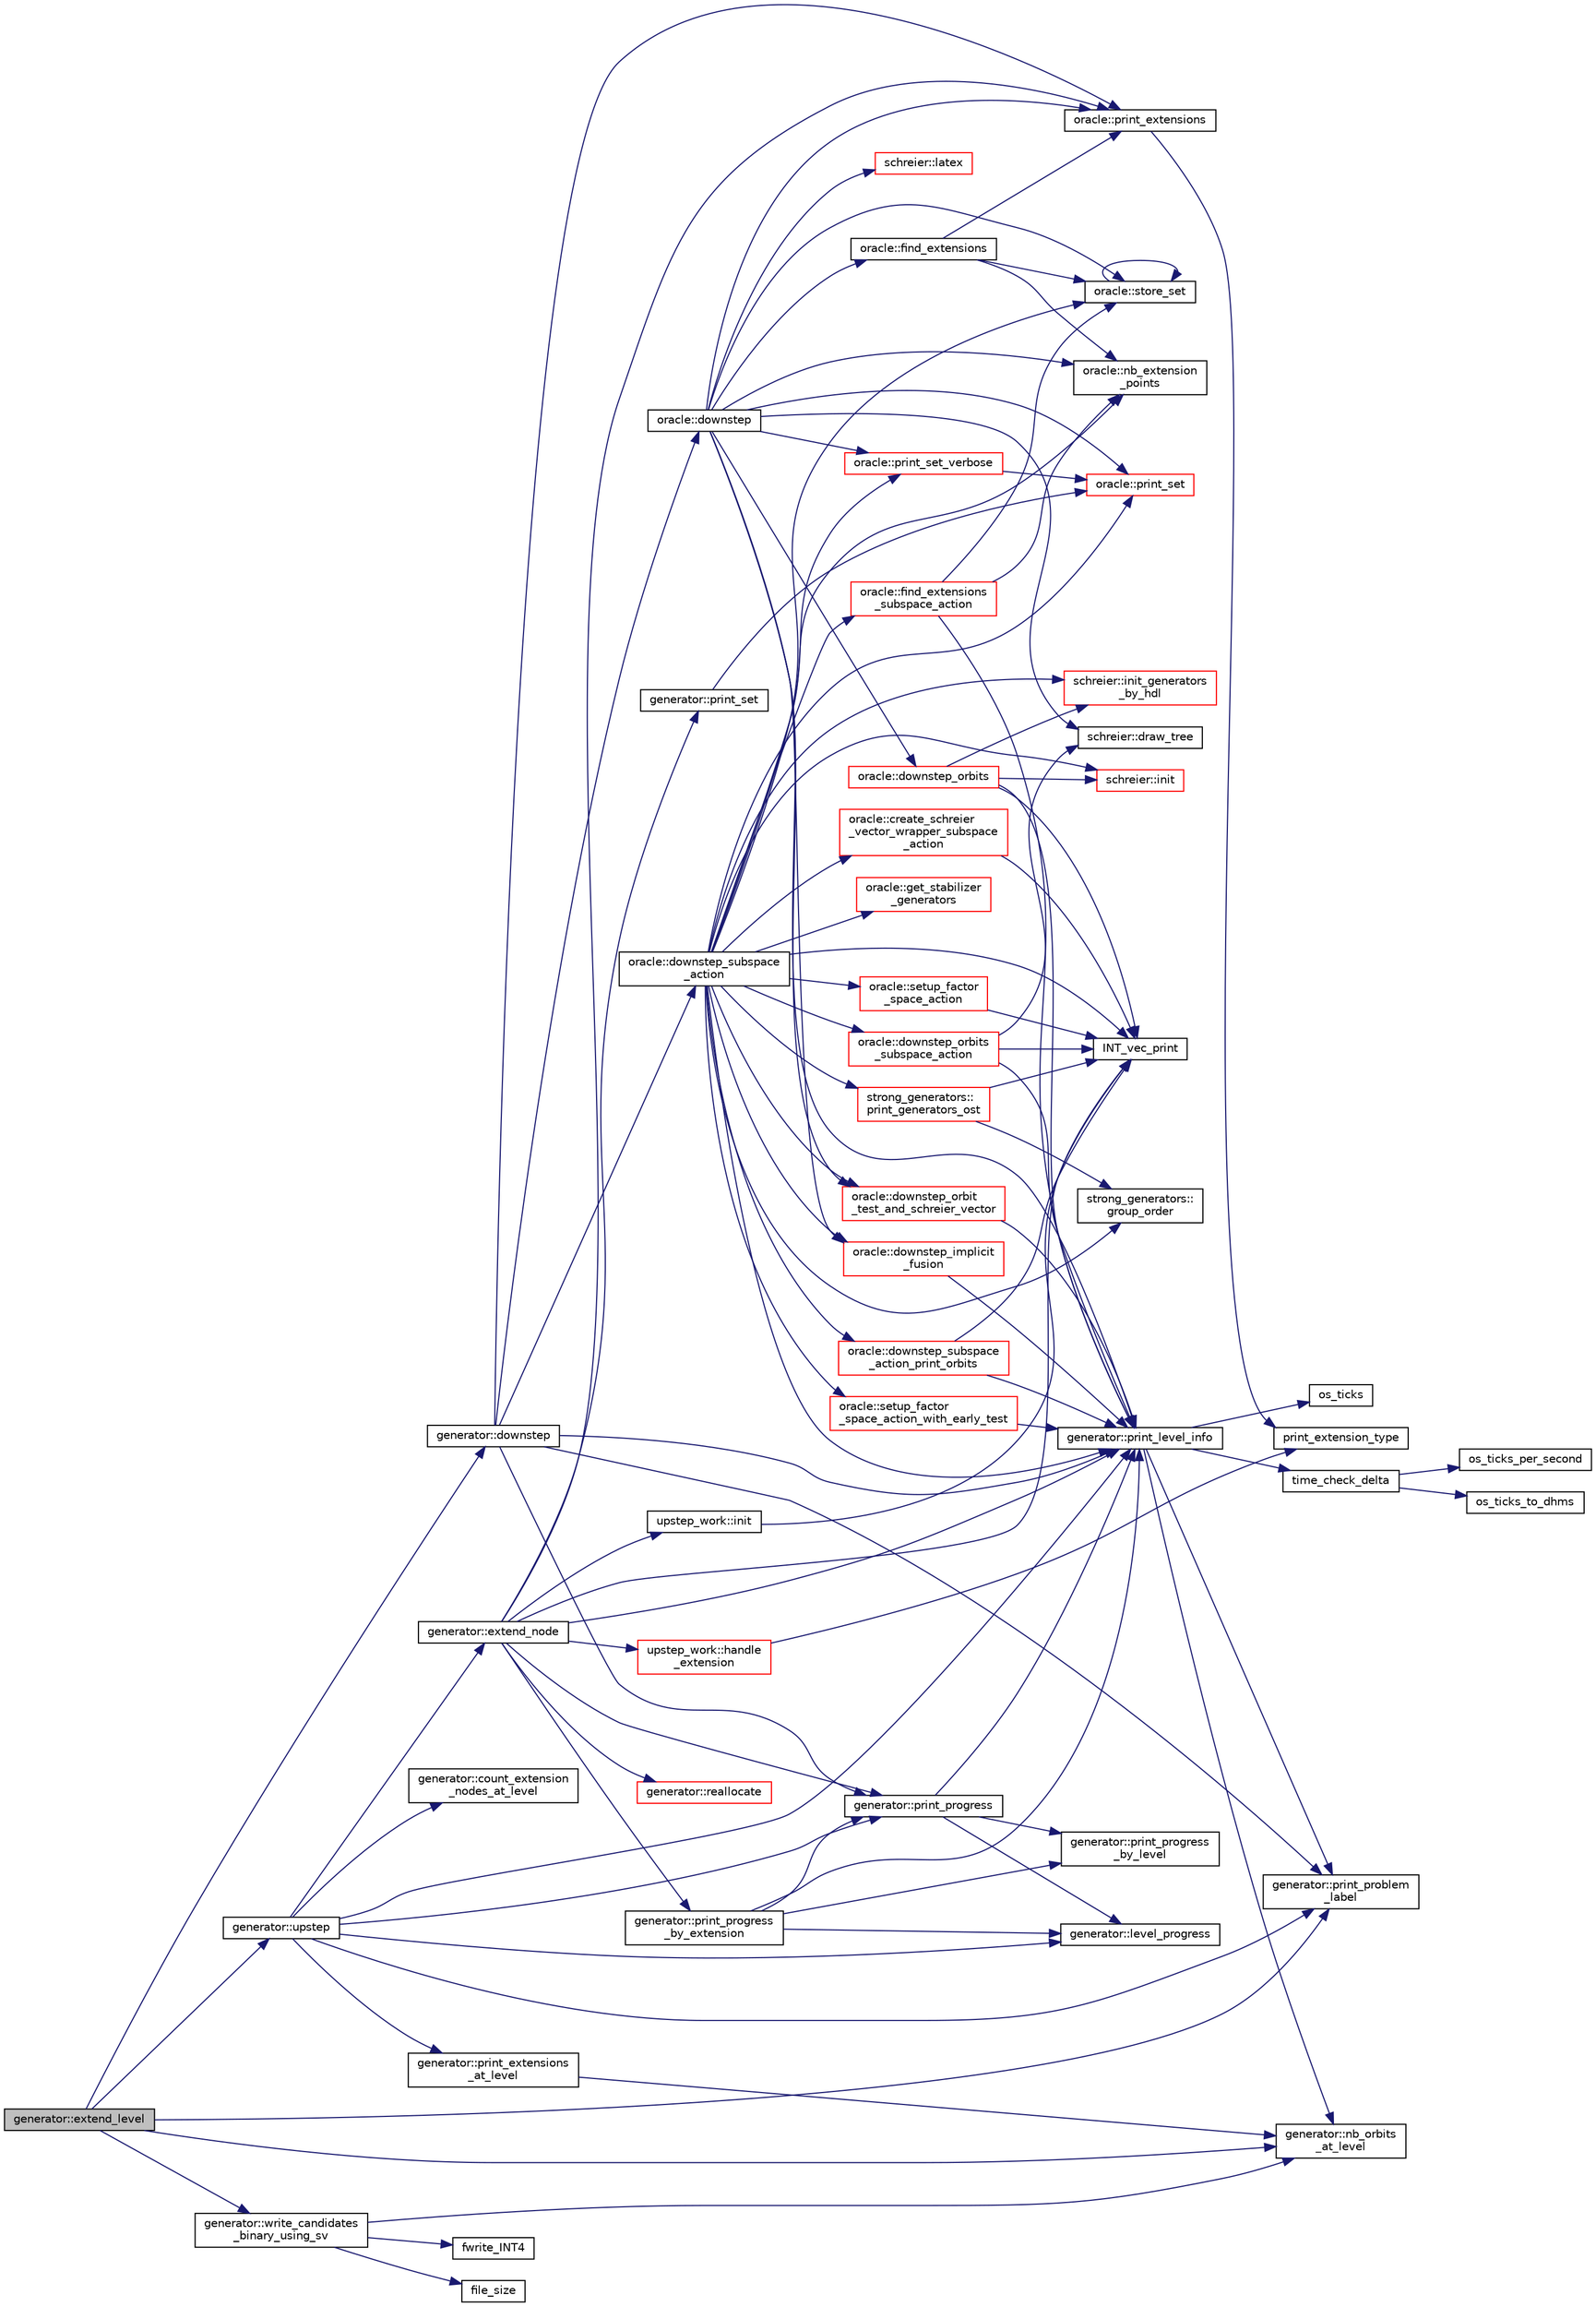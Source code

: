 digraph "generator::extend_level"
{
  edge [fontname="Helvetica",fontsize="10",labelfontname="Helvetica",labelfontsize="10"];
  node [fontname="Helvetica",fontsize="10",shape=record];
  rankdir="LR";
  Node6215 [label="generator::extend_level",height=0.2,width=0.4,color="black", fillcolor="grey75", style="filled", fontcolor="black"];
  Node6215 -> Node6216 [color="midnightblue",fontsize="10",style="solid",fontname="Helvetica"];
  Node6216 [label="generator::print_problem\l_label",height=0.2,width=0.4,color="black", fillcolor="white", style="filled",URL="$d7/d73/classgenerator.html#a06d3c064ba84ebe8db3537e6273f16c3"];
  Node6215 -> Node6217 [color="midnightblue",fontsize="10",style="solid",fontname="Helvetica"];
  Node6217 [label="generator::nb_orbits\l_at_level",height=0.2,width=0.4,color="black", fillcolor="white", style="filled",URL="$d7/d73/classgenerator.html#a020f3d8378448310d044a4a24fadf301"];
  Node6215 -> Node6218 [color="midnightblue",fontsize="10",style="solid",fontname="Helvetica"];
  Node6218 [label="generator::downstep",height=0.2,width=0.4,color="black", fillcolor="white", style="filled",URL="$d7/d73/classgenerator.html#ad90bc284af0b5f5beae960a0bd7a5b43"];
  Node6218 -> Node6216 [color="midnightblue",fontsize="10",style="solid",fontname="Helvetica"];
  Node6218 -> Node6219 [color="midnightblue",fontsize="10",style="solid",fontname="Helvetica"];
  Node6219 [label="generator::print_level_info",height=0.2,width=0.4,color="black", fillcolor="white", style="filled",URL="$d7/d73/classgenerator.html#aeef1b9fe6115b67be42d7cb3206fddd2"];
  Node6219 -> Node6220 [color="midnightblue",fontsize="10",style="solid",fontname="Helvetica"];
  Node6220 [label="os_ticks",height=0.2,width=0.4,color="black", fillcolor="white", style="filled",URL="$d5/db4/io__and__os_8h.html#a3da6d2b09e35d569adb7101dffcb5224"];
  Node6219 -> Node6221 [color="midnightblue",fontsize="10",style="solid",fontname="Helvetica"];
  Node6221 [label="time_check_delta",height=0.2,width=0.4,color="black", fillcolor="white", style="filled",URL="$d9/d60/discreta_8h.html#a89a8565e34c7dcbb97180cd6af7454a1"];
  Node6221 -> Node6222 [color="midnightblue",fontsize="10",style="solid",fontname="Helvetica"];
  Node6222 [label="os_ticks_per_second",height=0.2,width=0.4,color="black", fillcolor="white", style="filled",URL="$d5/db4/io__and__os_8h.html#a1b35e7a094dfde9db39ae352c9c17042"];
  Node6221 -> Node6223 [color="midnightblue",fontsize="10",style="solid",fontname="Helvetica"];
  Node6223 [label="os_ticks_to_dhms",height=0.2,width=0.4,color="black", fillcolor="white", style="filled",URL="$d5/db4/io__and__os_8h.html#a0d715587fd9b8ab4e2bc822a2be313ba"];
  Node6219 -> Node6216 [color="midnightblue",fontsize="10",style="solid",fontname="Helvetica"];
  Node6219 -> Node6217 [color="midnightblue",fontsize="10",style="solid",fontname="Helvetica"];
  Node6218 -> Node6224 [color="midnightblue",fontsize="10",style="solid",fontname="Helvetica"];
  Node6224 [label="oracle::downstep_subspace\l_action",height=0.2,width=0.4,color="black", fillcolor="white", style="filled",URL="$d7/da7/classoracle.html#a26f568b84b1ca2c24f619278ac88c407"];
  Node6224 -> Node6225 [color="midnightblue",fontsize="10",style="solid",fontname="Helvetica"];
  Node6225 [label="oracle::store_set",height=0.2,width=0.4,color="black", fillcolor="white", style="filled",URL="$d7/da7/classoracle.html#abbf5fae543cb81c13c03282968faf9ad"];
  Node6225 -> Node6225 [color="midnightblue",fontsize="10",style="solid",fontname="Helvetica"];
  Node6224 -> Node6219 [color="midnightblue",fontsize="10",style="solid",fontname="Helvetica"];
  Node6224 -> Node6226 [color="midnightblue",fontsize="10",style="solid",fontname="Helvetica"];
  Node6226 [label="oracle::print_set",height=0.2,width=0.4,color="red", fillcolor="white", style="filled",URL="$d7/da7/classoracle.html#ad61bc9aa21c6a21da3845c83450faedc"];
  Node6224 -> Node6241 [color="midnightblue",fontsize="10",style="solid",fontname="Helvetica"];
  Node6241 [label="oracle::print_set_verbose",height=0.2,width=0.4,color="red", fillcolor="white", style="filled",URL="$d7/da7/classoracle.html#ab0456da7b7a451650ca11f21b648a091"];
  Node6241 -> Node6226 [color="midnightblue",fontsize="10",style="solid",fontname="Helvetica"];
  Node6224 -> Node6242 [color="midnightblue",fontsize="10",style="solid",fontname="Helvetica"];
  Node6242 [label="INT_vec_print",height=0.2,width=0.4,color="black", fillcolor="white", style="filled",URL="$df/dbf/sajeeb_8_c.html#a79a5901af0b47dd0d694109543c027fe"];
  Node6224 -> Node6243 [color="midnightblue",fontsize="10",style="solid",fontname="Helvetica"];
  Node6243 [label="oracle::get_stabilizer\l_generators",height=0.2,width=0.4,color="red", fillcolor="white", style="filled",URL="$d7/da7/classoracle.html#a55d6b99a05f74278f7cb0e9d9761da24"];
  Node6224 -> Node6251 [color="midnightblue",fontsize="10",style="solid",fontname="Helvetica"];
  Node6251 [label="strong_generators::\lgroup_order",height=0.2,width=0.4,color="black", fillcolor="white", style="filled",URL="$dc/d09/classstrong__generators.html#a91f453c2bfd6502b96f4b4eed16beb20"];
  Node6224 -> Node6252 [color="midnightblue",fontsize="10",style="solid",fontname="Helvetica"];
  Node6252 [label="strong_generators::\lprint_generators_ost",height=0.2,width=0.4,color="red", fillcolor="white", style="filled",URL="$dc/d09/classstrong__generators.html#a7d93ea4f786018272e813207f3c124b4"];
  Node6252 -> Node6251 [color="midnightblue",fontsize="10",style="solid",fontname="Helvetica"];
  Node6252 -> Node6242 [color="midnightblue",fontsize="10",style="solid",fontname="Helvetica"];
  Node6224 -> Node6254 [color="midnightblue",fontsize="10",style="solid",fontname="Helvetica"];
  Node6254 [label="oracle::setup_factor\l_space_action_with_early_test",height=0.2,width=0.4,color="red", fillcolor="white", style="filled",URL="$d7/da7/classoracle.html#a7c26a85886666829e9727df91d2f01ad"];
  Node6254 -> Node6219 [color="midnightblue",fontsize="10",style="solid",fontname="Helvetica"];
  Node6224 -> Node6733 [color="midnightblue",fontsize="10",style="solid",fontname="Helvetica"];
  Node6733 [label="oracle::setup_factor\l_space_action",height=0.2,width=0.4,color="red", fillcolor="white", style="filled",URL="$d7/da7/classoracle.html#a181e076f112ba1f32f5fb4e8abebdb18"];
  Node6733 -> Node6242 [color="midnightblue",fontsize="10",style="solid",fontname="Helvetica"];
  Node6224 -> Node6735 [color="midnightblue",fontsize="10",style="solid",fontname="Helvetica"];
  Node6735 [label="schreier::init",height=0.2,width=0.4,color="red", fillcolor="white", style="filled",URL="$d3/dd6/classschreier.html#a7443bebde2aa08acae16c0ff29c9abcf"];
  Node6224 -> Node6738 [color="midnightblue",fontsize="10",style="solid",fontname="Helvetica"];
  Node6738 [label="schreier::init_generators\l_by_hdl",height=0.2,width=0.4,color="red", fillcolor="white", style="filled",URL="$d3/dd6/classschreier.html#a9adf1976cee6d540a36d3a0a1bd887ba"];
  Node6224 -> Node6741 [color="midnightblue",fontsize="10",style="solid",fontname="Helvetica"];
  Node6741 [label="oracle::downstep_orbits\l_subspace_action",height=0.2,width=0.4,color="red", fillcolor="white", style="filled",URL="$d7/da7/classoracle.html#adcf946d772e92646c47cf264764d85a6"];
  Node6741 -> Node6219 [color="midnightblue",fontsize="10",style="solid",fontname="Helvetica"];
  Node6741 -> Node6242 [color="midnightblue",fontsize="10",style="solid",fontname="Helvetica"];
  Node6741 -> Node6761 [color="midnightblue",fontsize="10",style="solid",fontname="Helvetica"];
  Node6761 [label="schreier::draw_tree",height=0.2,width=0.4,color="black", fillcolor="white", style="filled",URL="$d3/dd6/classschreier.html#adfcf67422fdb99e36500206e794241c5"];
  Node6224 -> Node6763 [color="midnightblue",fontsize="10",style="solid",fontname="Helvetica"];
  Node6763 [label="oracle::create_schreier\l_vector_wrapper_subspace\l_action",height=0.2,width=0.4,color="red", fillcolor="white", style="filled",URL="$d7/da7/classoracle.html#a250fe1c81f6109c01b0b030ccba537b3"];
  Node6763 -> Node6242 [color="midnightblue",fontsize="10",style="solid",fontname="Helvetica"];
  Node6224 -> Node6769 [color="midnightblue",fontsize="10",style="solid",fontname="Helvetica"];
  Node6769 [label="oracle::downstep_orbit\l_test_and_schreier_vector",height=0.2,width=0.4,color="red", fillcolor="white", style="filled",URL="$d7/da7/classoracle.html#a140c3df3ca2f645e364b5cd644c088ab"];
  Node6769 -> Node6219 [color="midnightblue",fontsize="10",style="solid",fontname="Helvetica"];
  Node6224 -> Node6782 [color="midnightblue",fontsize="10",style="solid",fontname="Helvetica"];
  Node6782 [label="oracle::downstep_implicit\l_fusion",height=0.2,width=0.4,color="red", fillcolor="white", style="filled",URL="$d7/da7/classoracle.html#ae005e5c6d24107f3ca3462ffb94e379e"];
  Node6782 -> Node6219 [color="midnightblue",fontsize="10",style="solid",fontname="Helvetica"];
  Node6224 -> Node6784 [color="midnightblue",fontsize="10",style="solid",fontname="Helvetica"];
  Node6784 [label="oracle::find_extensions\l_subspace_action",height=0.2,width=0.4,color="red", fillcolor="white", style="filled",URL="$d7/da7/classoracle.html#a7fde1637fd91cd998a4857c135a6c512"];
  Node6784 -> Node6219 [color="midnightblue",fontsize="10",style="solid",fontname="Helvetica"];
  Node6784 -> Node6225 [color="midnightblue",fontsize="10",style="solid",fontname="Helvetica"];
  Node6784 -> Node6785 [color="midnightblue",fontsize="10",style="solid",fontname="Helvetica"];
  Node6785 [label="oracle::nb_extension\l_points",height=0.2,width=0.4,color="black", fillcolor="white", style="filled",URL="$d7/da7/classoracle.html#a1a19af59b8be86d6d41cb457ebd3c15b"];
  Node6224 -> Node6785 [color="midnightblue",fontsize="10",style="solid",fontname="Helvetica"];
  Node6224 -> Node6786 [color="midnightblue",fontsize="10",style="solid",fontname="Helvetica"];
  Node6786 [label="oracle::downstep_subspace\l_action_print_orbits",height=0.2,width=0.4,color="red", fillcolor="white", style="filled",URL="$d7/da7/classoracle.html#aa23545cebae0fe4f46a689641c775c92"];
  Node6786 -> Node6219 [color="midnightblue",fontsize="10",style="solid",fontname="Helvetica"];
  Node6786 -> Node6242 [color="midnightblue",fontsize="10",style="solid",fontname="Helvetica"];
  Node6218 -> Node6787 [color="midnightblue",fontsize="10",style="solid",fontname="Helvetica"];
  Node6787 [label="oracle::downstep",height=0.2,width=0.4,color="black", fillcolor="white", style="filled",URL="$d7/da7/classoracle.html#a4fbc6710b45e5af5c2fb5bc3aa6d3bb1"];
  Node6787 -> Node6225 [color="midnightblue",fontsize="10",style="solid",fontname="Helvetica"];
  Node6787 -> Node6219 [color="midnightblue",fontsize="10",style="solid",fontname="Helvetica"];
  Node6787 -> Node6226 [color="midnightblue",fontsize="10",style="solid",fontname="Helvetica"];
  Node6787 -> Node6241 [color="midnightblue",fontsize="10",style="solid",fontname="Helvetica"];
  Node6787 -> Node6788 [color="midnightblue",fontsize="10",style="solid",fontname="Helvetica"];
  Node6788 [label="oracle::downstep_orbits",height=0.2,width=0.4,color="red", fillcolor="white", style="filled",URL="$d7/da7/classoracle.html#a65ea623f3a7b2e3dba4e29638207bc53"];
  Node6788 -> Node6219 [color="midnightblue",fontsize="10",style="solid",fontname="Helvetica"];
  Node6788 -> Node6242 [color="midnightblue",fontsize="10",style="solid",fontname="Helvetica"];
  Node6788 -> Node6735 [color="midnightblue",fontsize="10",style="solid",fontname="Helvetica"];
  Node6788 -> Node6738 [color="midnightblue",fontsize="10",style="solid",fontname="Helvetica"];
  Node6787 -> Node6809 [color="midnightblue",fontsize="10",style="solid",fontname="Helvetica"];
  Node6809 [label="oracle::print_extensions",height=0.2,width=0.4,color="black", fillcolor="white", style="filled",URL="$d7/da7/classoracle.html#a6ea212ee0158a6c6146d54f79ba0e9f3"];
  Node6809 -> Node6810 [color="midnightblue",fontsize="10",style="solid",fontname="Helvetica"];
  Node6810 [label="print_extension_type",height=0.2,width=0.4,color="black", fillcolor="white", style="filled",URL="$da/d10/other_8h.html#ab39242254c1c0bce13010118473d8c74"];
  Node6787 -> Node6761 [color="midnightblue",fontsize="10",style="solid",fontname="Helvetica"];
  Node6787 -> Node6811 [color="midnightblue",fontsize="10",style="solid",fontname="Helvetica"];
  Node6811 [label="schreier::latex",height=0.2,width=0.4,color="red", fillcolor="white", style="filled",URL="$d3/dd6/classschreier.html#aff94ed06d8ca33cb26accd435d525ea2"];
  Node6787 -> Node6769 [color="midnightblue",fontsize="10",style="solid",fontname="Helvetica"];
  Node6787 -> Node6782 [color="midnightblue",fontsize="10",style="solid",fontname="Helvetica"];
  Node6787 -> Node6820 [color="midnightblue",fontsize="10",style="solid",fontname="Helvetica"];
  Node6820 [label="oracle::find_extensions",height=0.2,width=0.4,color="black", fillcolor="white", style="filled",URL="$d7/da7/classoracle.html#a29c6e823f3246d61a0f8c0f18f13c6df"];
  Node6820 -> Node6225 [color="midnightblue",fontsize="10",style="solid",fontname="Helvetica"];
  Node6820 -> Node6785 [color="midnightblue",fontsize="10",style="solid",fontname="Helvetica"];
  Node6820 -> Node6809 [color="midnightblue",fontsize="10",style="solid",fontname="Helvetica"];
  Node6787 -> Node6785 [color="midnightblue",fontsize="10",style="solid",fontname="Helvetica"];
  Node6218 -> Node6809 [color="midnightblue",fontsize="10",style="solid",fontname="Helvetica"];
  Node6218 -> Node6821 [color="midnightblue",fontsize="10",style="solid",fontname="Helvetica"];
  Node6821 [label="generator::print_progress",height=0.2,width=0.4,color="black", fillcolor="white", style="filled",URL="$d7/d73/classgenerator.html#ab1bc556218cd131c802ed1e137ccc4ae"];
  Node6821 -> Node6822 [color="midnightblue",fontsize="10",style="solid",fontname="Helvetica"];
  Node6822 [label="generator::level_progress",height=0.2,width=0.4,color="black", fillcolor="white", style="filled",URL="$d7/d73/classgenerator.html#a8e49be9e3025fd11427847e34c77024a"];
  Node6821 -> Node6219 [color="midnightblue",fontsize="10",style="solid",fontname="Helvetica"];
  Node6821 -> Node6823 [color="midnightblue",fontsize="10",style="solid",fontname="Helvetica"];
  Node6823 [label="generator::print_progress\l_by_level",height=0.2,width=0.4,color="black", fillcolor="white", style="filled",URL="$d7/d73/classgenerator.html#a7440be7583571676c0cce394aae53fef"];
  Node6215 -> Node6824 [color="midnightblue",fontsize="10",style="solid",fontname="Helvetica"];
  Node6824 [label="generator::write_candidates\l_binary_using_sv",height=0.2,width=0.4,color="black", fillcolor="white", style="filled",URL="$d7/d73/classgenerator.html#aef2d3e1048ee00437c56b95685aaff88"];
  Node6824 -> Node6217 [color="midnightblue",fontsize="10",style="solid",fontname="Helvetica"];
  Node6824 -> Node6825 [color="midnightblue",fontsize="10",style="solid",fontname="Helvetica"];
  Node6825 [label="fwrite_INT4",height=0.2,width=0.4,color="black", fillcolor="white", style="filled",URL="$df/dbf/sajeeb_8_c.html#a2e1091b3187c01029a1a1453ce9e8639"];
  Node6824 -> Node6826 [color="midnightblue",fontsize="10",style="solid",fontname="Helvetica"];
  Node6826 [label="file_size",height=0.2,width=0.4,color="black", fillcolor="white", style="filled",URL="$df/dbf/sajeeb_8_c.html#a5c37cf5785204b6e9adf647dc14d0e50"];
  Node6215 -> Node6827 [color="midnightblue",fontsize="10",style="solid",fontname="Helvetica"];
  Node6827 [label="generator::upstep",height=0.2,width=0.4,color="black", fillcolor="white", style="filled",URL="$d7/d73/classgenerator.html#ae0f2cebdabc821837f633656d7b0fdfe"];
  Node6827 -> Node6216 [color="midnightblue",fontsize="10",style="solid",fontname="Helvetica"];
  Node6827 -> Node6828 [color="midnightblue",fontsize="10",style="solid",fontname="Helvetica"];
  Node6828 [label="generator::count_extension\l_nodes_at_level",height=0.2,width=0.4,color="black", fillcolor="white", style="filled",URL="$d7/d73/classgenerator.html#a51ae16bc53402495663479269fc0bee0"];
  Node6827 -> Node6219 [color="midnightblue",fontsize="10",style="solid",fontname="Helvetica"];
  Node6827 -> Node6829 [color="midnightblue",fontsize="10",style="solid",fontname="Helvetica"];
  Node6829 [label="generator::print_extensions\l_at_level",height=0.2,width=0.4,color="black", fillcolor="white", style="filled",URL="$d7/d73/classgenerator.html#a9b6e2f8eb66092c233cffb0b08a2d7ba"];
  Node6829 -> Node6217 [color="midnightblue",fontsize="10",style="solid",fontname="Helvetica"];
  Node6827 -> Node6830 [color="midnightblue",fontsize="10",style="solid",fontname="Helvetica"];
  Node6830 [label="generator::extend_node",height=0.2,width=0.4,color="black", fillcolor="white", style="filled",URL="$d7/d73/classgenerator.html#ac71fa071cf218f54cdd9306a541744ae"];
  Node6830 -> Node6219 [color="midnightblue",fontsize="10",style="solid",fontname="Helvetica"];
  Node6830 -> Node6831 [color="midnightblue",fontsize="10",style="solid",fontname="Helvetica"];
  Node6831 [label="generator::reallocate",height=0.2,width=0.4,color="red", fillcolor="white", style="filled",URL="$d7/d73/classgenerator.html#a810e247a13d8ddd672583e5d8fb9a89e"];
  Node6830 -> Node6834 [color="midnightblue",fontsize="10",style="solid",fontname="Helvetica"];
  Node6834 [label="generator::print_set",height=0.2,width=0.4,color="black", fillcolor="white", style="filled",URL="$d7/d73/classgenerator.html#a6834dd21ab187064c4fb6b8653093605"];
  Node6834 -> Node6226 [color="midnightblue",fontsize="10",style="solid",fontname="Helvetica"];
  Node6830 -> Node6242 [color="midnightblue",fontsize="10",style="solid",fontname="Helvetica"];
  Node6830 -> Node6809 [color="midnightblue",fontsize="10",style="solid",fontname="Helvetica"];
  Node6830 -> Node6835 [color="midnightblue",fontsize="10",style="solid",fontname="Helvetica"];
  Node6835 [label="upstep_work::init",height=0.2,width=0.4,color="black", fillcolor="white", style="filled",URL="$d2/dd6/classupstep__work.html#a3b8bd802151efce3a5651712a1ef48ee"];
  Node6835 -> Node6242 [color="midnightblue",fontsize="10",style="solid",fontname="Helvetica"];
  Node6830 -> Node6836 [color="midnightblue",fontsize="10",style="solid",fontname="Helvetica"];
  Node6836 [label="generator::print_progress\l_by_extension",height=0.2,width=0.4,color="black", fillcolor="white", style="filled",URL="$d7/d73/classgenerator.html#a027dc8a7d19a8bfd6cf3ecaab3878ec5"];
  Node6836 -> Node6822 [color="midnightblue",fontsize="10",style="solid",fontname="Helvetica"];
  Node6836 -> Node6219 [color="midnightblue",fontsize="10",style="solid",fontname="Helvetica"];
  Node6836 -> Node6821 [color="midnightblue",fontsize="10",style="solid",fontname="Helvetica"];
  Node6836 -> Node6823 [color="midnightblue",fontsize="10",style="solid",fontname="Helvetica"];
  Node6830 -> Node6837 [color="midnightblue",fontsize="10",style="solid",fontname="Helvetica"];
  Node6837 [label="upstep_work::handle\l_extension",height=0.2,width=0.4,color="red", fillcolor="white", style="filled",URL="$d2/dd6/classupstep__work.html#ad8ba22a74e9884f92e11340b24e6a6d6"];
  Node6837 -> Node6810 [color="midnightblue",fontsize="10",style="solid",fontname="Helvetica"];
  Node6830 -> Node6821 [color="midnightblue",fontsize="10",style="solid",fontname="Helvetica"];
  Node6827 -> Node6822 [color="midnightblue",fontsize="10",style="solid",fontname="Helvetica"];
  Node6827 -> Node6821 [color="midnightblue",fontsize="10",style="solid",fontname="Helvetica"];
}

